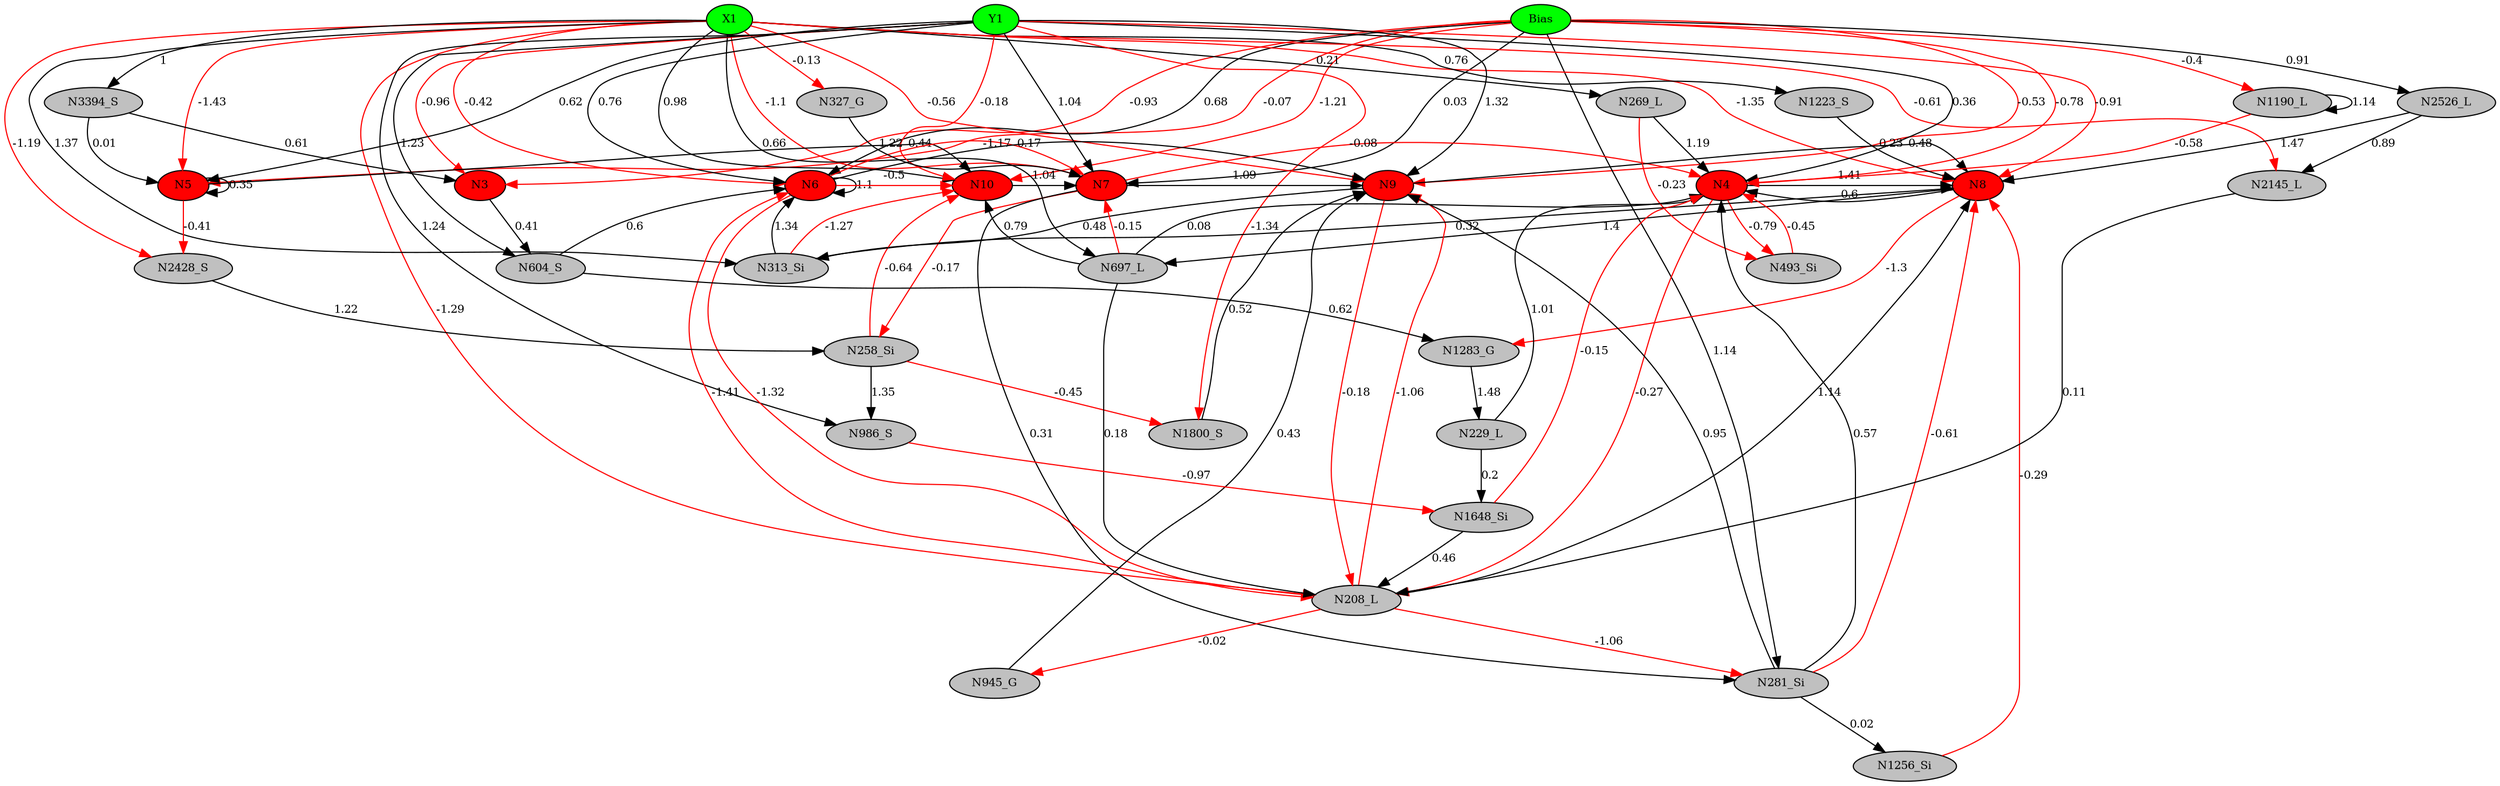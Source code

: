 digraph g { 
N0 [shape=ellipse, label=Bias,fontsize=10,height=0.1,width=0.1,style=filled,fillcolor=green]
N1[shape=ellipse label=X1,fontsize=10,height=0.1,width=0.1,style=filled,fillcolor=green]
N2[shape=ellipse label=Y1,fontsize=10,height=0.1,width=0.1,style=filled,fillcolor=green]
N3[shape=ellipse,fontsize = 10, height = 0.1, width = 0.1, style = filled, fillcolor = red]
N4[shape=ellipse,fontsize = 10, height = 0.1, width = 0.1, style = filled, fillcolor = red]
N5[shape=ellipse,fontsize = 10, height = 0.1, width = 0.1, style = filled, fillcolor = red]
N6[shape=ellipse,fontsize = 10, height = 0.1, width = 0.1, style = filled, fillcolor = red]
N7[shape=ellipse,fontsize = 10, height = 0.1, width = 0.1, style = filled, fillcolor = red]
N8[shape=ellipse,fontsize = 10, height = 0.1, width = 0.1, style = filled, fillcolor = red]
N9[shape=ellipse,fontsize = 10, height = 0.1, width = 0.1, style = filled, fillcolor = red]
N10[shape=ellipse,fontsize = 10, height = 0.1, width = 0.1, style = filled, fillcolor = red]
N208[shape=ellipse, label=N208_L,fontsize=10,height=0.1,width=0.1,style=filled,fillcolor=gray]
N229[shape=ellipse, label=N229_L,fontsize=10,height=0.1,width=0.1,style=filled,fillcolor=gray]
N258[shape=ellipse, label=N258_Si,fontsize=10,height=0.1,width=0.1,style=filled,fillcolor=gray]
N269[shape=ellipse, label=N269_L,fontsize=10,height=0.1,width=0.1,style=filled,fillcolor=gray]
N281[shape=ellipse, label=N281_Si,fontsize=10,height=0.1,width=0.1,style=filled,fillcolor=gray]
N313[shape=ellipse, label=N313_Si,fontsize=10,height=0.1,width=0.1,style=filled,fillcolor=gray]
N327[shape=ellipse, label=N327_G,fontsize=10,height=0.1,width=0.1,style=filled,fillcolor=gray]
N493[shape=ellipse, label=N493_Si,fontsize=10,height=0.1,width=0.1,style=filled,fillcolor=gray]
N604[shape=ellipse, label=N604_S,fontsize=10,height=0.1,width=0.1,style=filled,fillcolor=gray]
N697[shape=ellipse, label=N697_L,fontsize=10,height=0.1,width=0.1,style=filled,fillcolor=gray]
N945[shape=ellipse, label=N945_G,fontsize=10,height=0.1,width=0.1,style=filled,fillcolor=gray]
N986[shape=ellipse, label=N986_S,fontsize=10,height=0.1,width=0.1,style=filled,fillcolor=gray]
N1190[shape=ellipse, label=N1190_L,fontsize=10,height=0.1,width=0.1,style=filled,fillcolor=gray]
N1223[shape=ellipse, label=N1223_S,fontsize=10,height=0.1,width=0.1,style=filled,fillcolor=gray]
N1256[shape=ellipse, label=N1256_Si,fontsize=10,height=0.1,width=0.1,style=filled,fillcolor=gray]
N1283[shape=ellipse, label=N1283_G,fontsize=10,height=0.1,width=0.1,style=filled,fillcolor=gray]
N1648[shape=ellipse, label=N1648_Si,fontsize=10,height=0.1,width=0.1,style=filled,fillcolor=gray]
N1800[shape=ellipse, label=N1800_S,fontsize=10,height=0.1,width=0.1,style=filled,fillcolor=gray]
N2145[shape=ellipse, label=N2145_L,fontsize=10,height=0.1,width=0.1,style=filled,fillcolor=gray]
N2428[shape=ellipse, label=N2428_S,fontsize=10,height=0.1,width=0.1,style=filled,fillcolor=gray]
N2526[shape=ellipse, label=N2526_L,fontsize=10,height=0.1,width=0.1,style=filled,fillcolor=gray]
N3394[shape=ellipse, label=N3394_S,fontsize=10,height=0.1,width=0.1,style=filled,fillcolor=gray]
N0 -> N3 [color=red] [arrowType=inv][ label=-0.93,fontsize=10]
N2 -> N3 [color=red] [arrowType=inv][ label=-0.96,fontsize=10]
N0 -> N4 [color=red] [arrowType=inv][ label=-0.78,fontsize=10]
N2 -> N4 [color=black] [ label=0.36,fontsize=10]
N0 -> N5 [color=red] [arrowType=inv][ label=-0.07,fontsize=10]
N1 -> N5 [color=red] [arrowType=inv][ label=-1.43,fontsize=10]
N2 -> N5 [color=black] [ label=0.62,fontsize=10]
N0 -> N6 [color=black] [ label=0.68,fontsize=10]
N1 -> N6 [color=red] [arrowType=inv][ label=-0.42,fontsize=10]
N2 -> N6 [color=black] [ label=0.76,fontsize=10]
N0 -> N7 [color=black] [ label=0.03,fontsize=10]
N1 -> N7 [color=red] [arrowType=inv][ label=-1.1,fontsize=10]
N2 -> N7 [color=black] [ label=1.04,fontsize=10]
N1 -> N8 [color=red] [arrowType=inv][ label=-1.35,fontsize=10]
N2 -> N8 [color=red] [arrowType=inv][ label=-0.91,fontsize=10]
N0 -> N9 [color=red] [arrowType=inv][ label=-0.53,fontsize=10]
N2 -> N9 [color=black] [ label=1.32,fontsize=10]
N0 -> N10 [color=red] [arrowType=inv][ label=-1.21,fontsize=10]
N1 -> N10 [color=black] [ label=0.98,fontsize=10]
N2 -> N10 [color=red] [arrowType=inv][ label=-0.18,fontsize=10]
N8 -> N4 [color=black] [ label=0.6,fontsize=10]
N9 -> N8 [color=black] [ label=0.48,fontsize=10]
N1 -> N208 [color=red] [arrowType=inv][ label=-1.29,fontsize=10]
N208 -> N9 [color=red] [arrowType=inv][ label=-1.06,fontsize=10]
N229 -> N4 [color=black] [ label=1.01,fontsize=10]
N4 -> N208 [color=red] [arrowType=inv][ label=-0.27,fontsize=10]
N5 -> N5 [color=black] [ label=0.35,fontsize=10]
N258 -> N10 [color=red] [arrowType=inv][ label=-0.64,fontsize=10]
N1 -> N269 [color=black] [ label=0.21,fontsize=10]
N269 -> N4 [color=black] [ label=1.19,fontsize=10]
N0 -> N281 [color=black] [ label=1.14,fontsize=10]
N281 -> N8 [color=red] [arrowType=inv][ label=-0.61,fontsize=10]
N1 -> N313 [color=black] [ label=1.37,fontsize=10]
N313 -> N6 [color=black] [ label=1.34,fontsize=10]
N1 -> N327 [color=red] [arrowType=inv][ label=-0.13,fontsize=10]
N327 -> N7 [color=black] [ label=1.22,fontsize=10]
N7 -> N4 [color=red] [arrowType=inv][ label=-0.08,fontsize=10]
N10 -> N7 [color=black] [ label=1.04,fontsize=10]
N269 -> N493 [color=red] [arrowType=inv][ label=-0.23,fontsize=10]
N493 -> N4 [color=red] [arrowType=inv][ label=-0.45,fontsize=10]
N281 -> N4 [color=black] [ label=0.57,fontsize=10]
N6 -> N10 [color=red] [arrowType=inv][ label=-0.5,fontsize=10]
N2 -> N604 [color=black] [ label=1.23,fontsize=10]
N604 -> N6 [color=black] [ label=0.6,fontsize=10]
N1 -> N697 [color=black] [ label=0.66,fontsize=10]
N697 -> N4 [color=black] [ label=0.08,fontsize=10]
N6 -> N208 [color=red] [arrowType=inv][ label=-1.32,fontsize=10]
N6 -> N7 [color=red] [arrowType=inv][ label=-1.17,fontsize=10]
N5 -> N10 [color=black] [ label=0.44,fontsize=10]
N281 -> N9 [color=black] [ label=0.95,fontsize=10]
N208 -> N8 [color=black] [ label=1.14,fontsize=10]
N208 -> N281 [color=red] [arrowType=inv][ label=-1.06,fontsize=10]
N208 -> N945 [color=red] [arrowType=inv][ label=-0.02,fontsize=10]
N945 -> N9 [color=black] [ label=0.43,fontsize=10]
N2 -> N986 [color=black] [ label=1.24,fontsize=10]
N7 -> N9 [color=black] [ label=1.09,fontsize=10]
N7 -> N258 [color=red] [arrowType=inv][ label=-0.17,fontsize=10]
N0 -> N1190 [color=red] [arrowType=inv][ label=-0.4,fontsize=10]
N1190 -> N4 [color=red] [arrowType=inv][ label=-0.58,fontsize=10]
N1 -> N9 [color=red] [arrowType=inv][ label=-0.56,fontsize=10]
N1 -> N1223 [color=black] [ label=0.76,fontsize=10]
N1223 -> N8 [color=black] [ label=0.23,fontsize=10]
N281 -> N1256 [color=black] [ label=0.02,fontsize=10]
N1256 -> N8 [color=red] [arrowType=inv][ label=-0.29,fontsize=10]
N8 -> N1283 [color=red] [arrowType=inv][ label=-1.3,fontsize=10]
N1283 -> N229 [color=black] [ label=1.48,fontsize=10]
N208 -> N6 [color=red] [arrowType=inv][ label=-1.41,fontsize=10]
N7 -> N281 [color=black] [ label=0.31,fontsize=10]
N313 -> N8 [color=black] [ label=0.32,fontsize=10]
N258 -> N986 [color=black] [ label=1.35,fontsize=10]
N697 -> N7 [color=red] [arrowType=inv][ label=-0.15,fontsize=10]
N9 -> N208 [color=red] [arrowType=inv][ label=-0.18,fontsize=10]
N986 -> N1648 [color=red] [arrowType=inv][ label=-0.97,fontsize=10]
N1648 -> N4 [color=red] [arrowType=inv][ label=-0.15,fontsize=10]
N229 -> N1648 [color=black] [ label=0.2,fontsize=10]
N3 -> N604 [color=black] [ label=0.41,fontsize=10]
N2 -> N1800 [color=red] [arrowType=inv][ label=-1.34,fontsize=10]
N1800 -> N9 [color=black] [ label=0.52,fontsize=10]
N4 -> N493 [color=red] [arrowType=inv][ label=-0.79,fontsize=10]
N697 -> N10 [color=black] [ label=0.79,fontsize=10]
N4 -> N8 [color=black] [ label=1.41,fontsize=10]
N1 -> N2145 [color=red] [arrowType=inv][ label=-0.61,fontsize=10]
N2145 -> N208 [color=black] [ label=0.11,fontsize=10]
N1 -> N2428 [color=red] [arrowType=inv][ label=-1.19,fontsize=10]
N2428 -> N258 [color=black] [ label=1.22,fontsize=10]
N0 -> N2526 [color=black] [ label=0.91,fontsize=10]
N2526 -> N8 [color=black] [ label=1.47,fontsize=10]
N258 -> N1800 [color=red] [arrowType=inv][ label=-0.45,fontsize=10]
N6 -> N6 [color=black] [ label=1.1,fontsize=10]
N1648 -> N208 [color=black] [ label=0.46,fontsize=10]
N5 -> N2428 [color=red] [arrowType=inv][ label=-0.41,fontsize=10]
N1190 -> N1190 [color=black] [ label=1.14,fontsize=10]
N2526 -> N2145 [color=black] [ label=0.89,fontsize=10]
N6 -> N9 [color=black] [ label=0.17,fontsize=10]
N697 -> N208 [color=black] [ label=0.18,fontsize=10]
N9 -> N313 [color=black] [ label=0.48,fontsize=10]
N604 -> N1283 [color=black] [ label=0.62,fontsize=10]
N313 -> N10 [color=red] [arrowType=inv][ label=-1.27,fontsize=10]
N1 -> N3394 [color=black] [ label=1,fontsize=10]
N3394 -> N3 [color=black] [ label=0.61,fontsize=10]
N8 -> N697 [color=black] [ label=1.4,fontsize=10]
N3394 -> N5 [color=black] [ label=0.01,fontsize=10]
 { rank=same; 
N3
N4
N5
N6
N7
N8
N9
N10
 } 
 { rank=same; 
N1 ->N2 ->N0 [style=invis]
 } 
}
